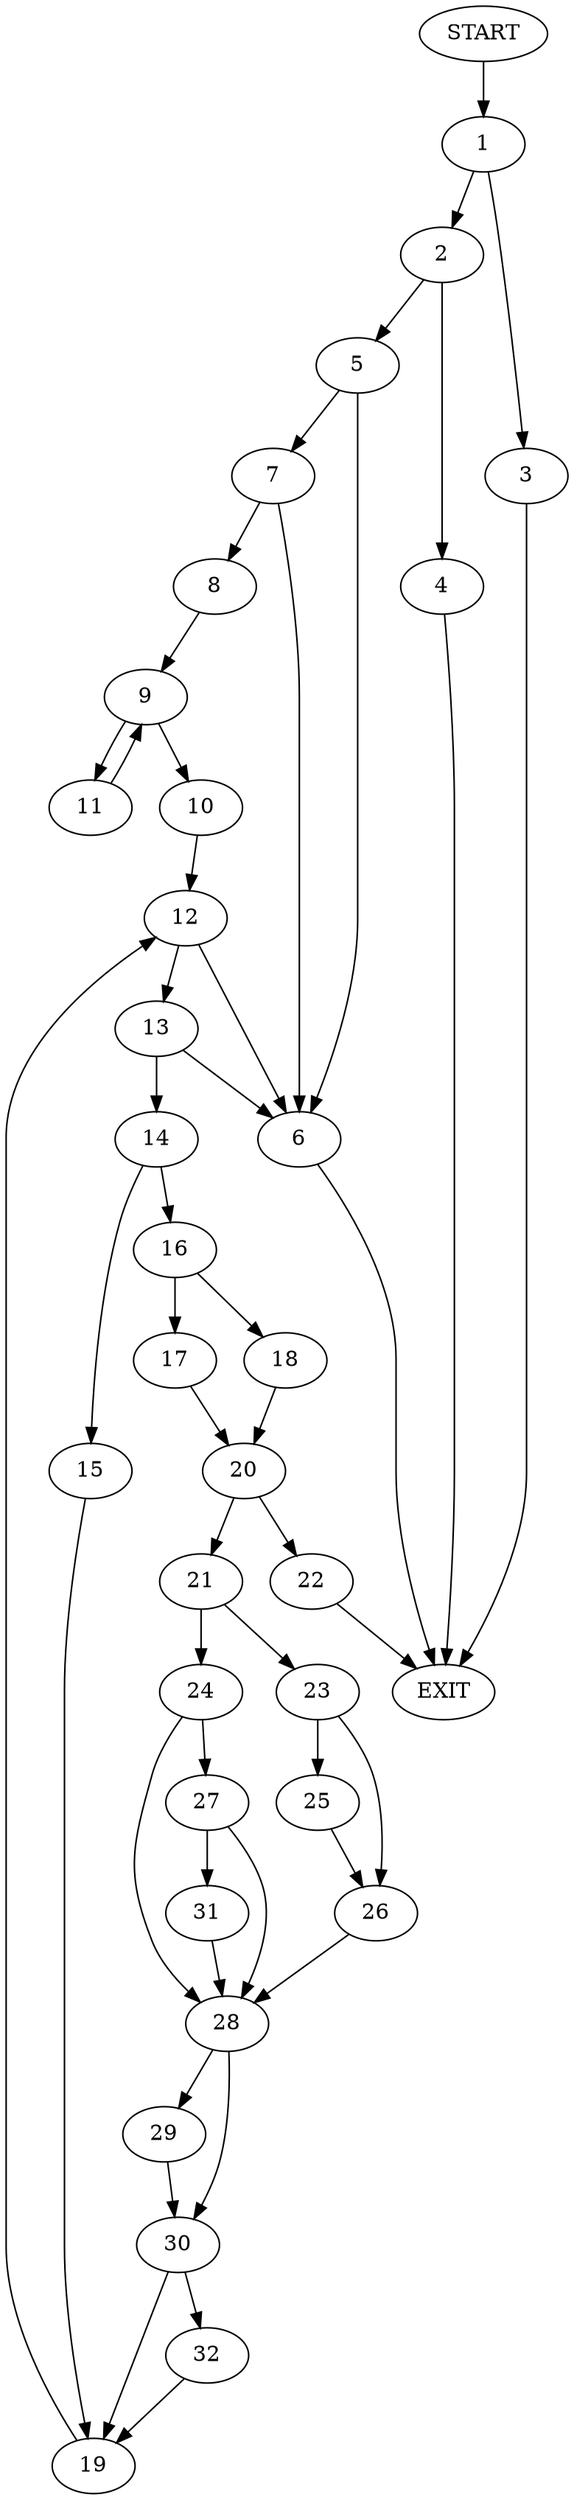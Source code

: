 digraph {
0 [label="START"]
33 [label="EXIT"]
0 -> 1
1 -> 2
1 -> 3
3 -> 33
2 -> 4
2 -> 5
4 -> 33
5 -> 6
5 -> 7
7 -> 6
7 -> 8
6 -> 33
8 -> 9
9 -> 10
9 -> 11
11 -> 9
10 -> 12
12 -> 13
12 -> 6
13 -> 14
13 -> 6
14 -> 15
14 -> 16
16 -> 17
16 -> 18
15 -> 19
17 -> 20
18 -> 20
20 -> 21
20 -> 22
22 -> 33
21 -> 23
21 -> 24
23 -> 25
23 -> 26
24 -> 27
24 -> 28
26 -> 28
25 -> 26
28 -> 29
28 -> 30
27 -> 28
27 -> 31
31 -> 28
29 -> 30
30 -> 19
30 -> 32
32 -> 19
19 -> 12
}
